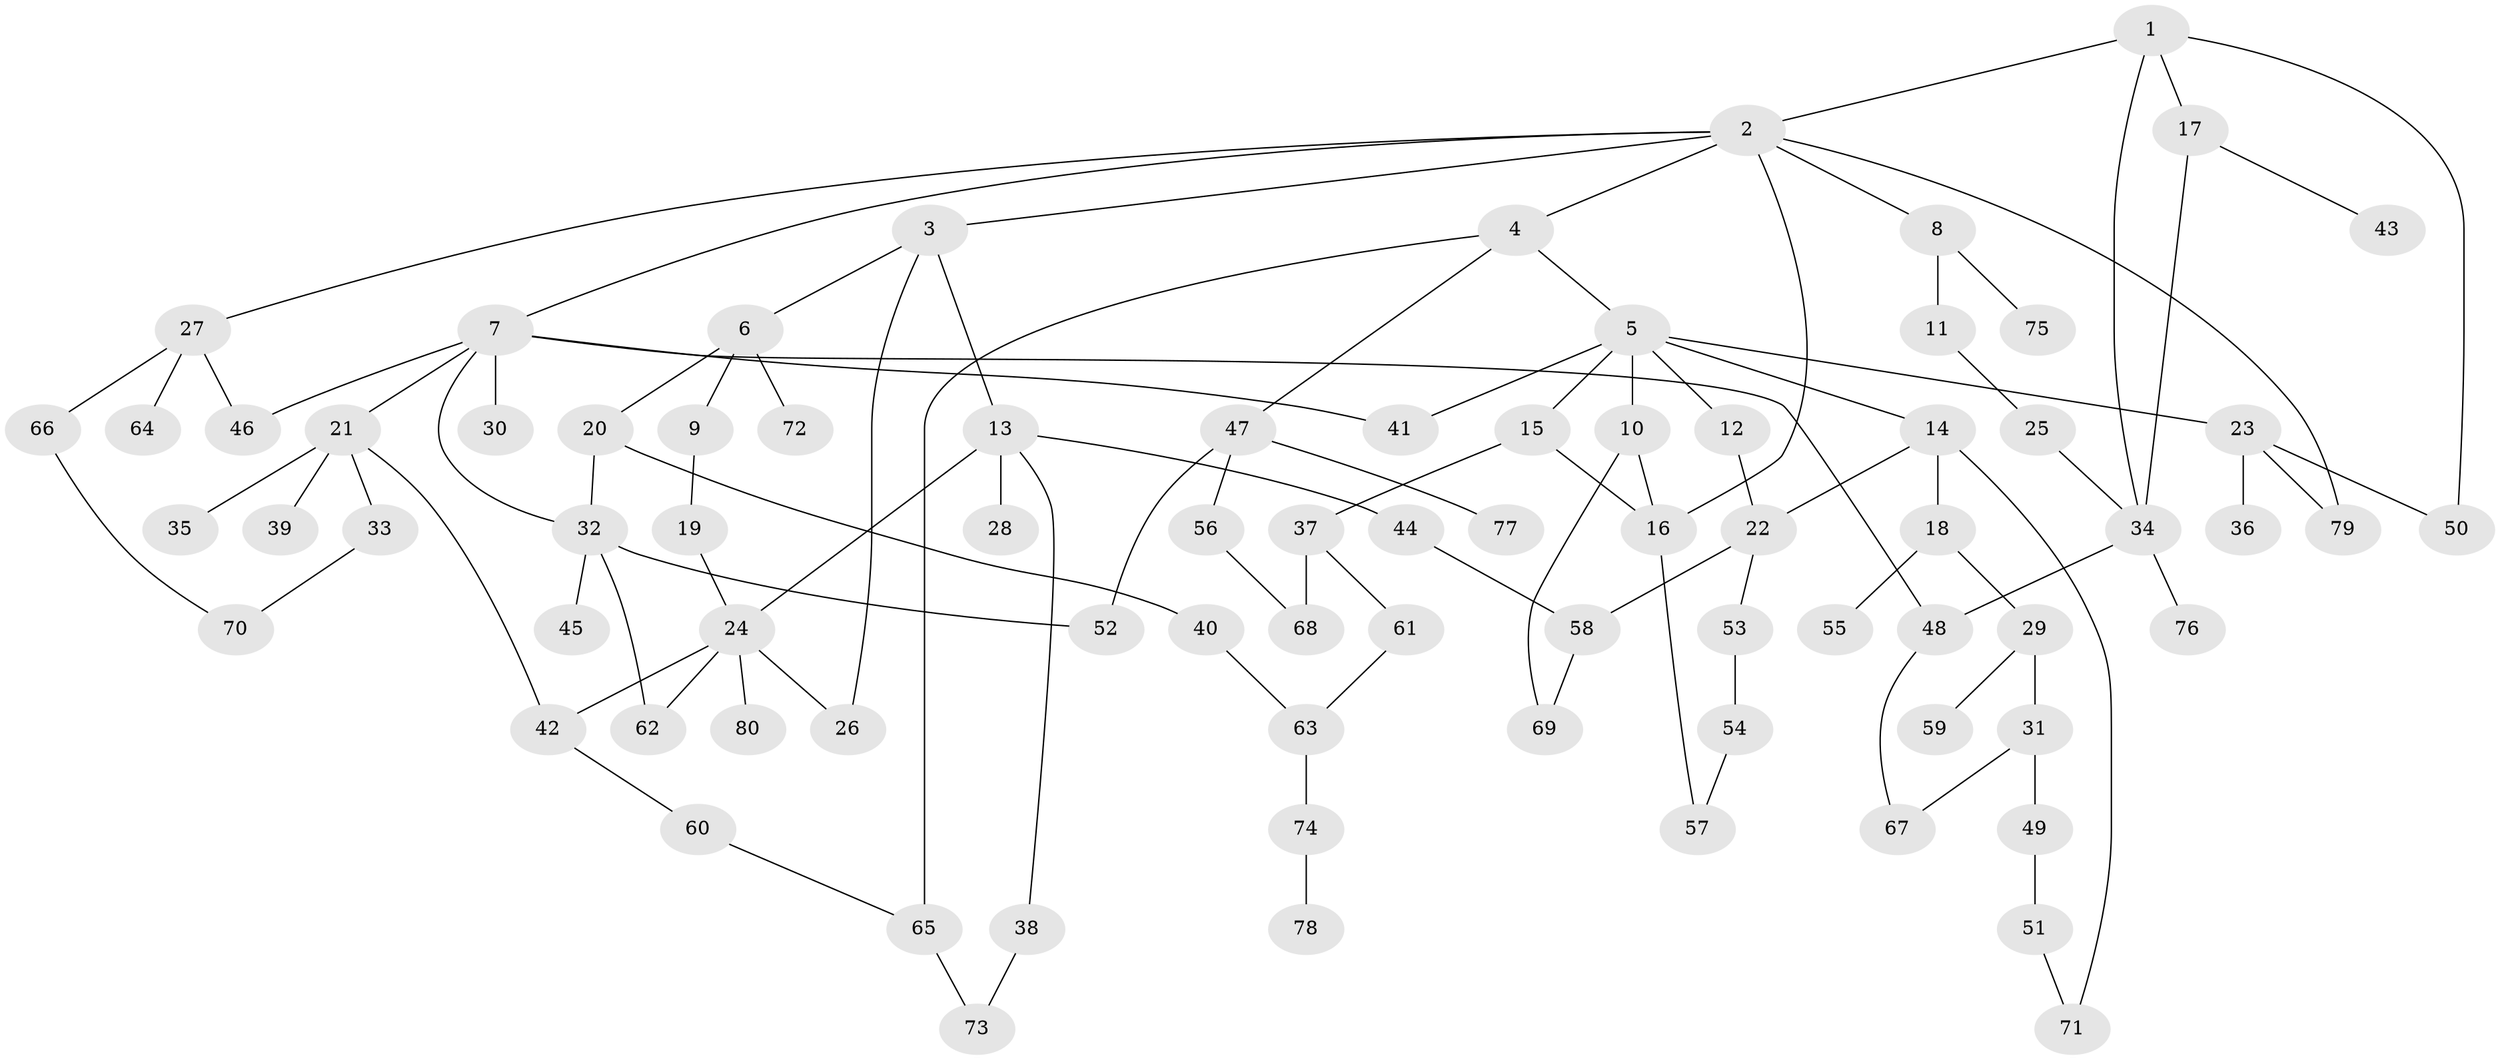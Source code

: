 // Generated by graph-tools (version 1.1) at 2025/34/03/09/25 02:34:21]
// undirected, 80 vertices, 105 edges
graph export_dot {
graph [start="1"]
  node [color=gray90,style=filled];
  1;
  2;
  3;
  4;
  5;
  6;
  7;
  8;
  9;
  10;
  11;
  12;
  13;
  14;
  15;
  16;
  17;
  18;
  19;
  20;
  21;
  22;
  23;
  24;
  25;
  26;
  27;
  28;
  29;
  30;
  31;
  32;
  33;
  34;
  35;
  36;
  37;
  38;
  39;
  40;
  41;
  42;
  43;
  44;
  45;
  46;
  47;
  48;
  49;
  50;
  51;
  52;
  53;
  54;
  55;
  56;
  57;
  58;
  59;
  60;
  61;
  62;
  63;
  64;
  65;
  66;
  67;
  68;
  69;
  70;
  71;
  72;
  73;
  74;
  75;
  76;
  77;
  78;
  79;
  80;
  1 -- 2;
  1 -- 17;
  1 -- 50;
  1 -- 34;
  2 -- 3;
  2 -- 4;
  2 -- 7;
  2 -- 8;
  2 -- 27;
  2 -- 79;
  2 -- 16;
  3 -- 6;
  3 -- 13;
  3 -- 26;
  4 -- 5;
  4 -- 47;
  4 -- 65;
  5 -- 10;
  5 -- 12;
  5 -- 14;
  5 -- 15;
  5 -- 23;
  5 -- 41;
  6 -- 9;
  6 -- 20;
  6 -- 72;
  7 -- 21;
  7 -- 30;
  7 -- 46;
  7 -- 41;
  7 -- 32;
  7 -- 48;
  8 -- 11;
  8 -- 75;
  9 -- 19;
  10 -- 16;
  10 -- 69;
  11 -- 25;
  12 -- 22;
  13 -- 28;
  13 -- 38;
  13 -- 44;
  13 -- 24;
  14 -- 18;
  14 -- 22;
  14 -- 71;
  15 -- 37;
  15 -- 16;
  16 -- 57;
  17 -- 34;
  17 -- 43;
  18 -- 29;
  18 -- 55;
  19 -- 24;
  20 -- 32;
  20 -- 40;
  21 -- 33;
  21 -- 35;
  21 -- 39;
  21 -- 42;
  22 -- 53;
  22 -- 58;
  23 -- 36;
  23 -- 79;
  23 -- 50;
  24 -- 26;
  24 -- 80;
  24 -- 62;
  24 -- 42;
  25 -- 34;
  27 -- 64;
  27 -- 66;
  27 -- 46;
  29 -- 31;
  29 -- 59;
  31 -- 49;
  31 -- 67;
  32 -- 45;
  32 -- 52;
  32 -- 62;
  33 -- 70;
  34 -- 48;
  34 -- 76;
  37 -- 61;
  37 -- 68;
  38 -- 73;
  40 -- 63;
  42 -- 60;
  44 -- 58;
  47 -- 56;
  47 -- 77;
  47 -- 52;
  48 -- 67;
  49 -- 51;
  51 -- 71;
  53 -- 54;
  54 -- 57;
  56 -- 68;
  58 -- 69;
  60 -- 65;
  61 -- 63;
  63 -- 74;
  65 -- 73;
  66 -- 70;
  74 -- 78;
}
